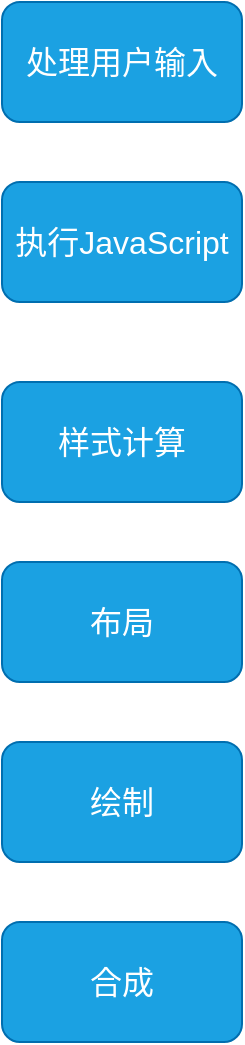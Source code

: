 <mxfile>
    <diagram id="49_K_hT6ojhSTBMTKSl4" name="第 1 页">
        <mxGraphModel dx="633" dy="421" grid="1" gridSize="10" guides="1" tooltips="1" connect="1" arrows="1" fold="1" page="1" pageScale="1" pageWidth="827" pageHeight="1169" background="#ffffff" math="0" shadow="0">
            <root>
                <mxCell id="0"/>
                <mxCell id="1" parent="0"/>
                <mxCell id="2" value="处理用户输入" style="rounded=1;whiteSpace=wrap;html=1;fillColor=#1ba1e2;fontColor=#ffffff;strokeColor=#006EAF;fontSize=16;align=center;flipH=1;" parent="1" vertex="1">
                    <mxGeometry x="210" y="30" width="120" height="60" as="geometry"/>
                </mxCell>
                <mxCell id="3" value="执行JavaScript" style="rounded=1;whiteSpace=wrap;html=1;fillColor=#1ba1e2;fontColor=#ffffff;strokeColor=#006EAF;fontSize=16;align=center;flipH=1;" parent="1" vertex="1">
                    <mxGeometry x="210" y="120" width="120" height="60" as="geometry"/>
                </mxCell>
                <mxCell id="4" value="样式计算" style="rounded=1;whiteSpace=wrap;html=1;fillColor=#1ba1e2;fontColor=#ffffff;strokeColor=#006EAF;fontSize=16;align=center;flipH=1;" parent="1" vertex="1">
                    <mxGeometry x="210" y="220" width="120" height="60" as="geometry"/>
                </mxCell>
                <mxCell id="5" value="布局" style="rounded=1;whiteSpace=wrap;html=1;fillColor=#1ba1e2;fontColor=#ffffff;strokeColor=#006EAF;fontSize=16;align=center;flipH=1;" parent="1" vertex="1">
                    <mxGeometry x="210" y="310" width="120" height="60" as="geometry"/>
                </mxCell>
                <mxCell id="6" value="绘制" style="rounded=1;whiteSpace=wrap;html=1;fillColor=#1ba1e2;fontColor=#ffffff;strokeColor=#006EAF;fontSize=16;align=center;flipH=1;" parent="1" vertex="1">
                    <mxGeometry x="210" y="400" width="120" height="60" as="geometry"/>
                </mxCell>
                <mxCell id="7" value="合成" style="rounded=1;whiteSpace=wrap;html=1;fillColor=#1ba1e2;fontColor=#ffffff;strokeColor=#006EAF;fontSize=16;align=center;flipH=1;" parent="1" vertex="1">
                    <mxGeometry x="210" y="490" width="120" height="60" as="geometry"/>
                </mxCell>
            </root>
        </mxGraphModel>
    </diagram>
</mxfile>